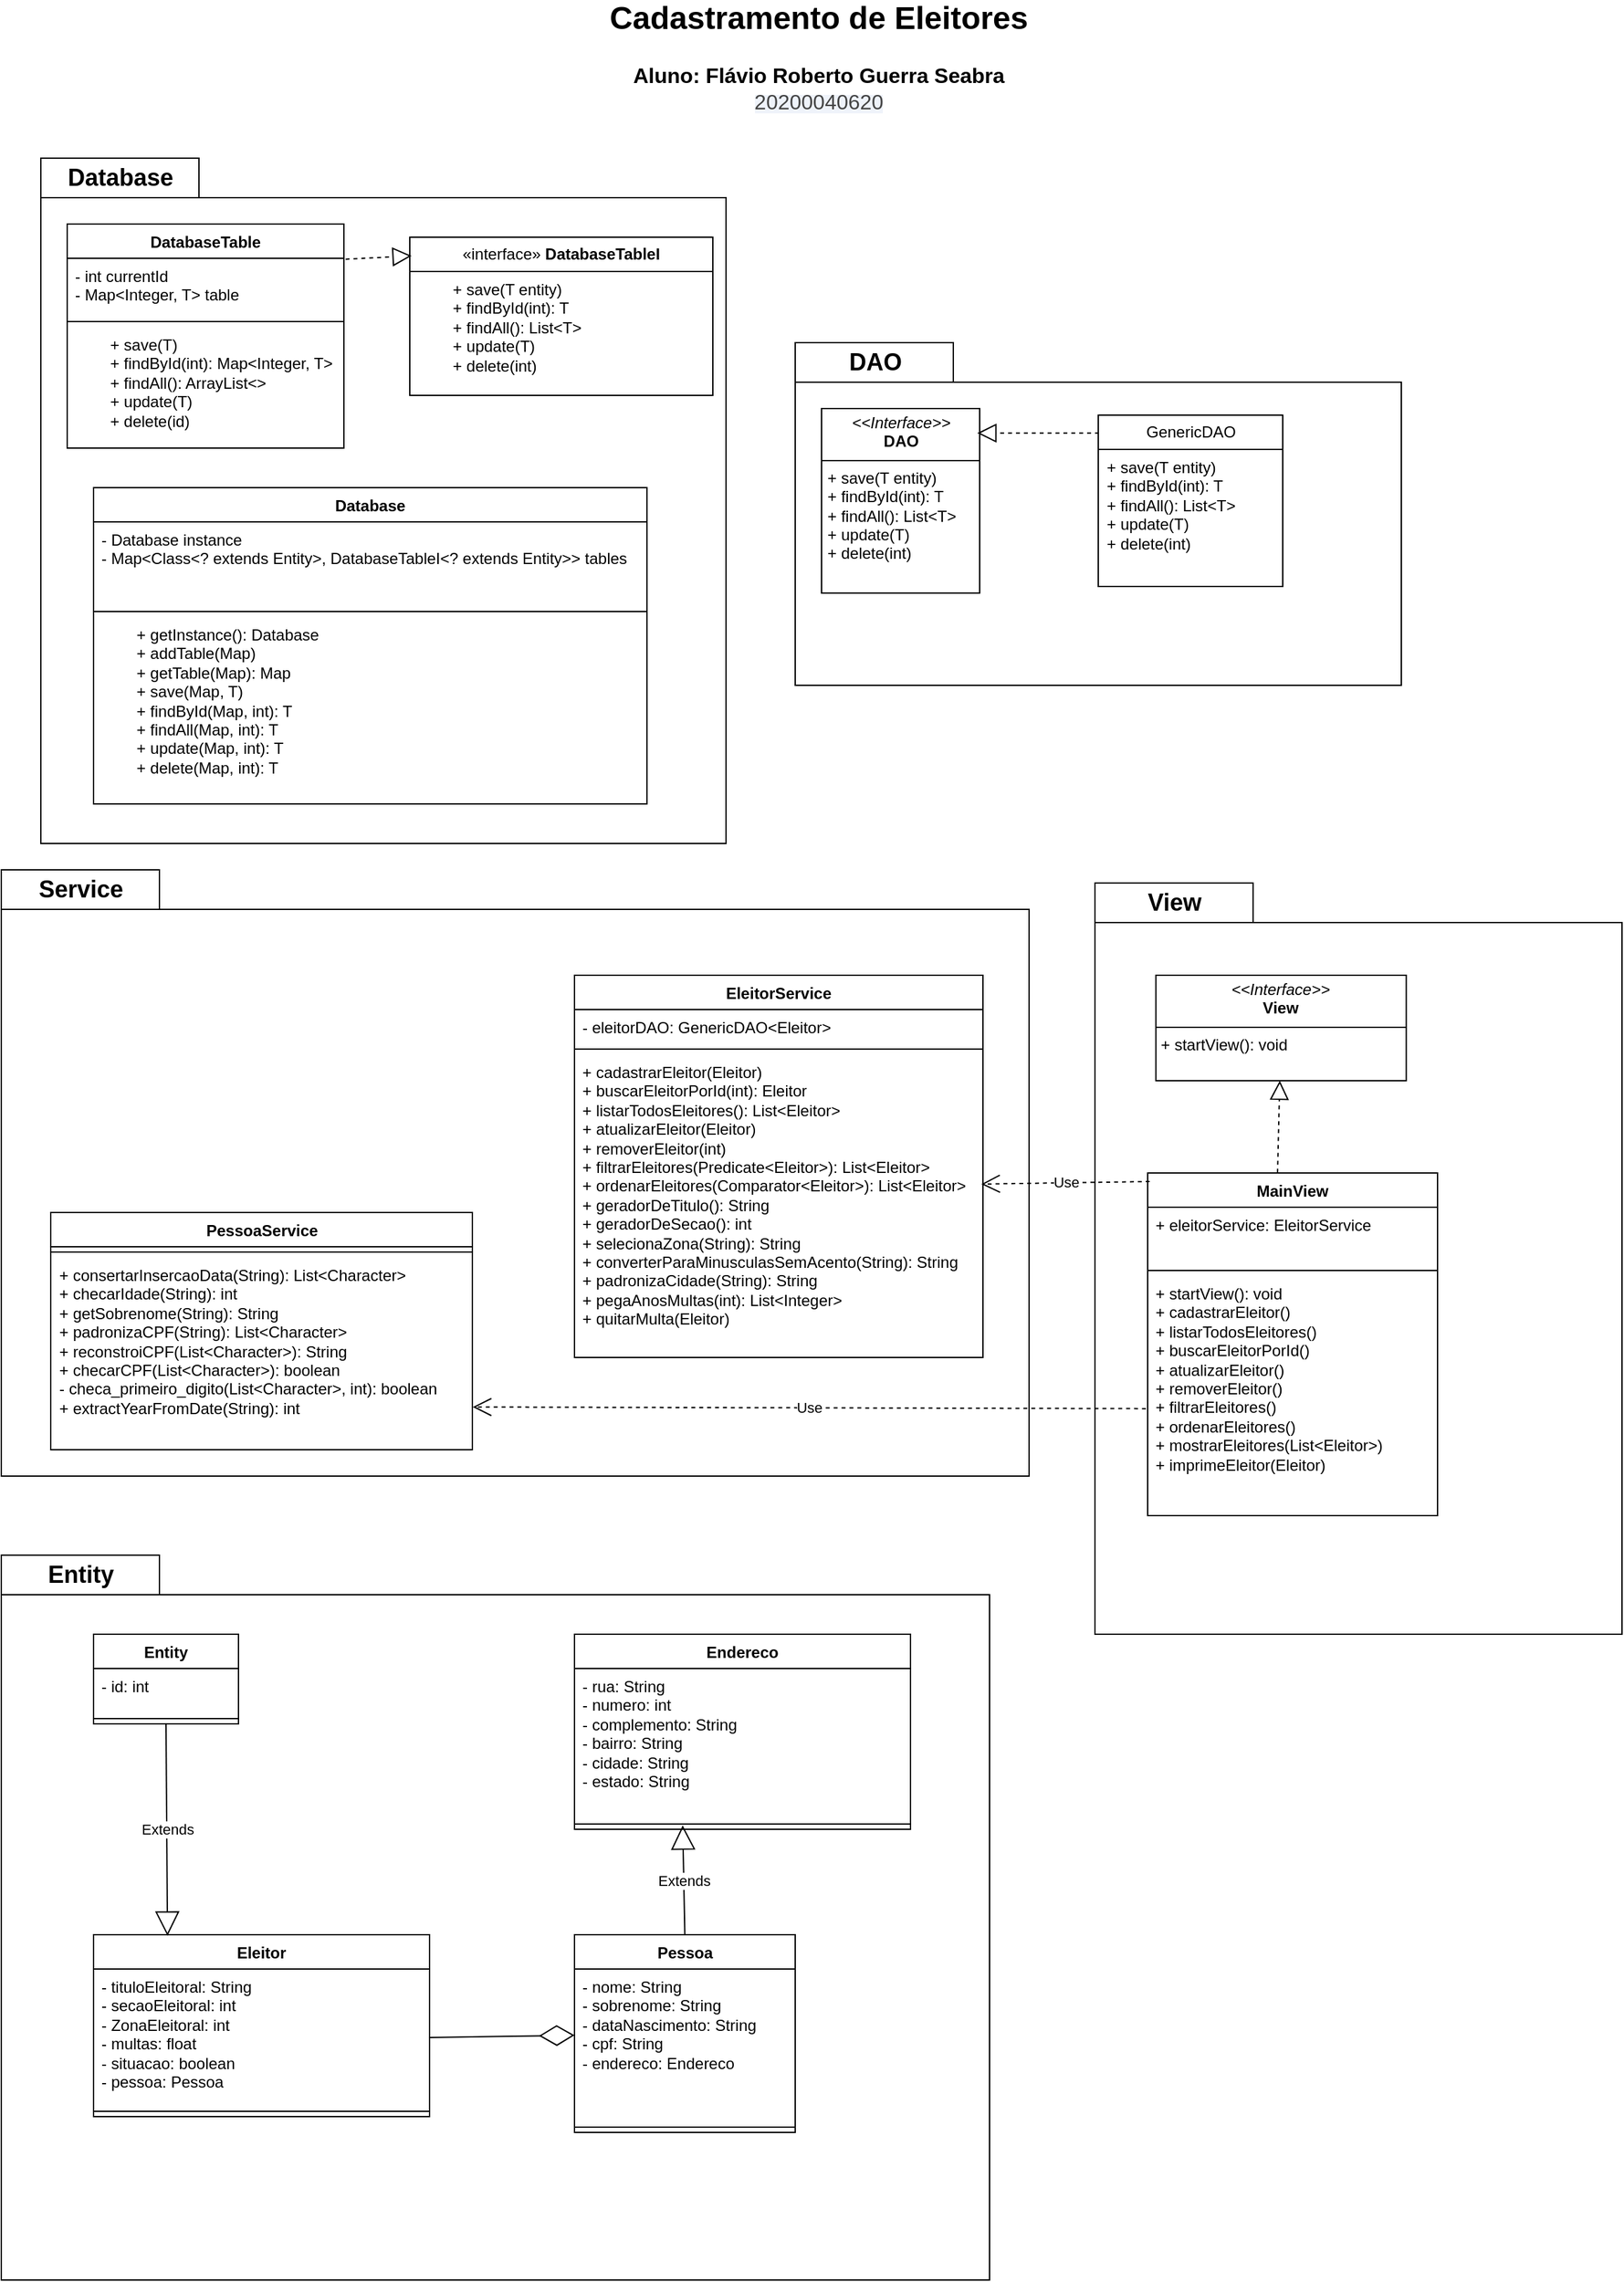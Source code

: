 <mxfile version="24.5.1" type="github">
  <diagram name="Page-1" id="c4acf3e9-155e-7222-9cf6-157b1a14988f">
    <mxGraphModel dx="1379" dy="981" grid="1" gridSize="10" guides="1" tooltips="1" connect="1" arrows="1" fold="1" page="1" pageScale="1" pageWidth="850" pageHeight="1100" background="none" math="0" shadow="0">
      <root>
        <mxCell id="0" />
        <mxCell id="1" parent="0" />
        <mxCell id="8PE0f_rZOpsU0MAKz3tB-1" value="" style="shape=folder;fontStyle=1;spacingTop=10;tabWidth=120;tabHeight=30;tabPosition=left;html=1;whiteSpace=wrap;" parent="1" vertex="1">
          <mxGeometry x="30" y="1280" width="750" height="550" as="geometry" />
        </mxCell>
        <mxCell id="8PE0f_rZOpsU0MAKz3tB-5" value="Entity" style="text;align=center;fontStyle=1;verticalAlign=middle;spacingLeft=3;spacingRight=3;strokeColor=none;rotatable=0;points=[[0,0.5],[1,0.5]];portConstraint=eastwest;html=1;fontSize=18;" parent="1" vertex="1">
          <mxGeometry x="30" y="1280" width="120" height="30" as="geometry" />
        </mxCell>
        <mxCell id="8PE0f_rZOpsU0MAKz3tB-10" value="Entity" style="swimlane;fontStyle=1;align=center;verticalAlign=top;childLayout=stackLayout;horizontal=1;startSize=26;horizontalStack=0;resizeParent=1;resizeParentMax=0;resizeLast=0;collapsible=1;marginBottom=0;whiteSpace=wrap;html=1;" parent="1" vertex="1">
          <mxGeometry x="100" y="1340" width="110" height="68" as="geometry">
            <mxRectangle x="50" y="70" width="70" height="30" as="alternateBounds" />
          </mxGeometry>
        </mxCell>
        <mxCell id="8PE0f_rZOpsU0MAKz3tB-11" value="&lt;div&gt;- id: int&lt;/div&gt;" style="text;strokeColor=none;fillColor=none;align=left;verticalAlign=top;spacingLeft=4;spacingRight=4;overflow=hidden;rotatable=0;points=[[0,0.5],[1,0.5]];portConstraint=eastwest;whiteSpace=wrap;html=1;" parent="8PE0f_rZOpsU0MAKz3tB-10" vertex="1">
          <mxGeometry y="26" width="110" height="34" as="geometry" />
        </mxCell>
        <mxCell id="8PE0f_rZOpsU0MAKz3tB-12" value="" style="line;strokeWidth=1;fillColor=none;align=left;verticalAlign=middle;spacingTop=-1;spacingLeft=3;spacingRight=3;rotatable=0;labelPosition=right;points=[];portConstraint=eastwest;strokeColor=inherit;" parent="8PE0f_rZOpsU0MAKz3tB-10" vertex="1">
          <mxGeometry y="60" width="110" height="8" as="geometry" />
        </mxCell>
        <mxCell id="8PE0f_rZOpsU0MAKz3tB-34" style="edgeStyle=orthogonalEdgeStyle;rounded=0;orthogonalLoop=1;jettySize=auto;html=1;exitX=1;exitY=0.5;exitDx=0;exitDy=0;" parent="8PE0f_rZOpsU0MAKz3tB-10" source="8PE0f_rZOpsU0MAKz3tB-11" target="8PE0f_rZOpsU0MAKz3tB-11" edge="1">
          <mxGeometry relative="1" as="geometry" />
        </mxCell>
        <mxCell id="8PE0f_rZOpsU0MAKz3tB-37" value="" style="shape=folder;fontStyle=1;spacingTop=10;tabWidth=120;tabHeight=30;tabPosition=left;html=1;whiteSpace=wrap;" parent="1" vertex="1">
          <mxGeometry x="60" y="220" width="520" height="520" as="geometry" />
        </mxCell>
        <mxCell id="8PE0f_rZOpsU0MAKz3tB-38" value="Database" style="text;align=center;fontStyle=1;verticalAlign=middle;spacingLeft=3;spacingRight=3;strokeColor=none;rotatable=0;points=[[0,0.5],[1,0.5]];portConstraint=eastwest;html=1;fontSize=18;" parent="1" vertex="1">
          <mxGeometry x="60" y="220" width="120" height="30" as="geometry" />
        </mxCell>
        <mxCell id="8PE0f_rZOpsU0MAKz3tB-48" value="«interface»&amp;nbsp;&lt;b&gt;DatabaseTableI&lt;/b&gt;" style="swimlane;fontStyle=0;childLayout=stackLayout;horizontal=1;startSize=26;fillColor=none;horizontalStack=0;resizeParent=1;resizeParentMax=0;resizeLast=0;collapsible=1;marginBottom=0;whiteSpace=wrap;html=1;" parent="1" vertex="1">
          <mxGeometry x="340" y="280" width="230" height="120" as="geometry" />
        </mxCell>
        <mxCell id="8PE0f_rZOpsU0MAKz3tB-49" value="&lt;div&gt;&amp;nbsp; &amp;nbsp; &amp;nbsp; &amp;nbsp; + save(T entity)&lt;/div&gt;&lt;div&gt;&amp;nbsp; &amp;nbsp; &amp;nbsp; &amp;nbsp; + findById(int): T&lt;/div&gt;&lt;div&gt;&amp;nbsp; &amp;nbsp; &amp;nbsp; &amp;nbsp; + findAll(): List&amp;lt;T&amp;gt;&lt;/div&gt;&lt;div&gt;&amp;nbsp; &amp;nbsp; &amp;nbsp; &amp;nbsp; + update(T)&lt;/div&gt;&lt;div&gt;&amp;nbsp; &amp;nbsp; &amp;nbsp; &amp;nbsp; + delete(int)&lt;/div&gt;" style="text;strokeColor=none;fillColor=none;align=left;verticalAlign=top;spacingLeft=4;spacingRight=4;overflow=hidden;rotatable=0;points=[[0,0.5],[1,0.5]];portConstraint=eastwest;whiteSpace=wrap;html=1;" parent="8PE0f_rZOpsU0MAKz3tB-48" vertex="1">
          <mxGeometry y="26" width="230" height="94" as="geometry" />
        </mxCell>
        <mxCell id="xp5hAYhYeYCrnmnaeZw4-1" value="DatabaseTable" style="swimlane;fontStyle=1;align=center;verticalAlign=top;childLayout=stackLayout;horizontal=1;startSize=26;horizontalStack=0;resizeParent=1;resizeParentMax=0;resizeLast=0;collapsible=1;marginBottom=0;whiteSpace=wrap;html=1;" parent="1" vertex="1">
          <mxGeometry x="80" y="270" width="210" height="170" as="geometry" />
        </mxCell>
        <mxCell id="xp5hAYhYeYCrnmnaeZw4-2" value="&lt;div&gt;- int currentId&lt;/div&gt;&lt;div&gt;- Map&amp;lt;Integer, T&amp;gt; table&lt;/div&gt;" style="text;strokeColor=none;fillColor=none;align=left;verticalAlign=top;spacingLeft=4;spacingRight=4;overflow=hidden;rotatable=0;points=[[0,0.5],[1,0.5]];portConstraint=eastwest;whiteSpace=wrap;html=1;" parent="xp5hAYhYeYCrnmnaeZw4-1" vertex="1">
          <mxGeometry y="26" width="210" height="44" as="geometry" />
        </mxCell>
        <mxCell id="xp5hAYhYeYCrnmnaeZw4-3" value="" style="line;strokeWidth=1;fillColor=none;align=left;verticalAlign=middle;spacingTop=-1;spacingLeft=3;spacingRight=3;rotatable=0;labelPosition=right;points=[];portConstraint=eastwest;strokeColor=inherit;" parent="xp5hAYhYeYCrnmnaeZw4-1" vertex="1">
          <mxGeometry y="70" width="210" height="8" as="geometry" />
        </mxCell>
        <mxCell id="xp5hAYhYeYCrnmnaeZw4-4" value="&lt;div&gt;&amp;nbsp; &amp;nbsp; &amp;nbsp; &amp;nbsp; + save(T)&lt;/div&gt;&lt;div&gt;&amp;nbsp; &amp;nbsp; &amp;nbsp; &amp;nbsp; + findById(int): Map&amp;lt;Integer, T&amp;gt;&lt;/div&gt;&lt;div&gt;&amp;nbsp; &amp;nbsp; &amp;nbsp; &amp;nbsp; + findAll(): ArrayList&amp;lt;&amp;gt;&lt;/div&gt;&lt;div&gt;&amp;nbsp; &amp;nbsp; &amp;nbsp; &amp;nbsp; + update(T)&lt;/div&gt;&lt;div&gt;&amp;nbsp; &amp;nbsp; &amp;nbsp; &amp;nbsp; + delete(id)&lt;/div&gt;" style="text;strokeColor=none;fillColor=none;align=left;verticalAlign=top;spacingLeft=4;spacingRight=4;overflow=hidden;rotatable=0;points=[[0,0.5],[1,0.5]];portConstraint=eastwest;whiteSpace=wrap;html=1;" parent="xp5hAYhYeYCrnmnaeZw4-1" vertex="1">
          <mxGeometry y="78" width="210" height="92" as="geometry" />
        </mxCell>
        <mxCell id="xp5hAYhYeYCrnmnaeZw4-5" value="" style="endArrow=block;dashed=1;endFill=0;endSize=12;html=1;rounded=0;exitX=1.006;exitY=0.157;exitDx=0;exitDy=0;exitPerimeter=0;entryX=0.006;entryY=0.118;entryDx=0;entryDy=0;entryPerimeter=0;" parent="1" source="xp5hAYhYeYCrnmnaeZw4-1" target="8PE0f_rZOpsU0MAKz3tB-48" edge="1">
          <mxGeometry width="160" relative="1" as="geometry">
            <mxPoint x="278" y="314" as="sourcePoint" />
            <mxPoint x="320" y="570" as="targetPoint" />
          </mxGeometry>
        </mxCell>
        <mxCell id="xp5hAYhYeYCrnmnaeZw4-10" value="Database" style="swimlane;fontStyle=1;align=center;verticalAlign=top;childLayout=stackLayout;horizontal=1;startSize=26;horizontalStack=0;resizeParent=1;resizeParentMax=0;resizeLast=0;collapsible=1;marginBottom=0;whiteSpace=wrap;html=1;" parent="1" vertex="1">
          <mxGeometry x="100" y="470" width="420" height="240" as="geometry" />
        </mxCell>
        <mxCell id="xp5hAYhYeYCrnmnaeZw4-11" value="- Database instance&lt;div&gt;- Map&amp;lt;Class&amp;lt;? extends Entity&amp;gt;, DatabaseTableI&amp;lt;? extends Entity&amp;gt;&amp;gt; tables&lt;br&gt;&lt;/div&gt;" style="text;strokeColor=none;fillColor=none;align=left;verticalAlign=top;spacingLeft=4;spacingRight=4;overflow=hidden;rotatable=0;points=[[0,0.5],[1,0.5]];portConstraint=eastwest;whiteSpace=wrap;html=1;" parent="xp5hAYhYeYCrnmnaeZw4-10" vertex="1">
          <mxGeometry y="26" width="420" height="64" as="geometry" />
        </mxCell>
        <mxCell id="xp5hAYhYeYCrnmnaeZw4-12" value="" style="line;strokeWidth=1;fillColor=none;align=left;verticalAlign=middle;spacingTop=-1;spacingLeft=3;spacingRight=3;rotatable=0;labelPosition=right;points=[];portConstraint=eastwest;strokeColor=inherit;" parent="xp5hAYhYeYCrnmnaeZw4-10" vertex="1">
          <mxGeometry y="90" width="420" height="8" as="geometry" />
        </mxCell>
        <mxCell id="xp5hAYhYeYCrnmnaeZw4-13" value="&lt;div&gt;&lt;div&gt;&amp;nbsp; &amp;nbsp; &amp;nbsp; &amp;nbsp; + getInstance(): Database&lt;/div&gt;&lt;div&gt;&amp;nbsp; &amp;nbsp; &amp;nbsp; &amp;nbsp; + addTable(Map)&lt;/div&gt;&lt;div&gt;&amp;nbsp; &amp;nbsp; &amp;nbsp; &amp;nbsp; + getTable(Map): Map&lt;/div&gt;&lt;div&gt;&amp;nbsp; &amp;nbsp; &amp;nbsp; &amp;nbsp; + save(Map, T)&lt;/div&gt;&lt;div&gt;&amp;nbsp; &amp;nbsp; &amp;nbsp; &amp;nbsp; + findById(Map, int): T&lt;/div&gt;&lt;div&gt;&amp;nbsp; &amp;nbsp; &amp;nbsp; &amp;nbsp; + findAll(Map, int): T&lt;/div&gt;&lt;div&gt;&amp;nbsp; &amp;nbsp; &amp;nbsp; &amp;nbsp; + update(Map, int): T&lt;/div&gt;&lt;div&gt;&amp;nbsp; &amp;nbsp; &amp;nbsp; &amp;nbsp; + delete(Map, int): T&lt;/div&gt;&lt;/div&gt;" style="text;strokeColor=none;fillColor=none;align=left;verticalAlign=top;spacingLeft=4;spacingRight=4;overflow=hidden;rotatable=0;points=[[0,0.5],[1,0.5]];portConstraint=eastwest;whiteSpace=wrap;html=1;" parent="xp5hAYhYeYCrnmnaeZw4-10" vertex="1">
          <mxGeometry y="98" width="420" height="142" as="geometry" />
        </mxCell>
        <mxCell id="xp5hAYhYeYCrnmnaeZw4-16" value="" style="shape=folder;fontStyle=1;spacingTop=10;tabWidth=120;tabHeight=30;tabPosition=left;html=1;whiteSpace=wrap;" parent="1" vertex="1">
          <mxGeometry x="632.5" y="360" width="460" height="260" as="geometry" />
        </mxCell>
        <mxCell id="xp5hAYhYeYCrnmnaeZw4-17" value="DAO" style="text;align=center;fontStyle=1;verticalAlign=middle;spacingLeft=3;spacingRight=3;strokeColor=none;rotatable=0;points=[[0,0.5],[1,0.5]];portConstraint=eastwest;html=1;fontSize=18;" parent="1" vertex="1">
          <mxGeometry x="632.5" y="360" width="120" height="30" as="geometry" />
        </mxCell>
        <mxCell id="xp5hAYhYeYCrnmnaeZw4-22" value="&lt;p style=&quot;margin:0px;margin-top:4px;text-align:center;&quot;&gt;&lt;i&gt;&amp;lt;&amp;lt;Interface&amp;gt;&amp;gt;&lt;/i&gt;&lt;br&gt;&lt;b&gt;DAO&lt;/b&gt;&lt;/p&gt;&lt;hr size=&quot;1&quot; style=&quot;border-style:solid;&quot;&gt;&lt;p style=&quot;margin:0px;margin-left:4px;&quot;&gt;+ save(T entity)&lt;/p&gt;&lt;p style=&quot;margin:0px;margin-left:4px;&quot;&gt;+ findById(int): T&lt;/p&gt;&lt;p style=&quot;margin:0px;margin-left:4px;&quot;&gt;+ findAll(): List&amp;lt;T&amp;gt;&lt;/p&gt;&lt;p style=&quot;margin:0px;margin-left:4px;&quot;&gt;+ update(T)&lt;/p&gt;&lt;p style=&quot;margin:0px;margin-left:4px;&quot;&gt;+ delete(int)&lt;/p&gt;" style="verticalAlign=top;align=left;overflow=fill;html=1;whiteSpace=wrap;" parent="1" vertex="1">
          <mxGeometry x="652.5" y="410" width="120" height="140" as="geometry" />
        </mxCell>
        <mxCell id="xp5hAYhYeYCrnmnaeZw4-25" value="" style="shape=folder;fontStyle=1;spacingTop=10;tabWidth=120;tabHeight=30;tabPosition=left;html=1;whiteSpace=wrap;" parent="1" vertex="1">
          <mxGeometry x="860" y="770" width="400" height="570" as="geometry" />
        </mxCell>
        <mxCell id="xp5hAYhYeYCrnmnaeZw4-26" value="View" style="text;align=center;fontStyle=1;verticalAlign=middle;spacingLeft=3;spacingRight=3;strokeColor=none;rotatable=0;points=[[0,0.5],[1,0.5]];portConstraint=eastwest;html=1;fontSize=18;" parent="1" vertex="1">
          <mxGeometry x="860" y="770" width="120" height="30" as="geometry" />
        </mxCell>
        <mxCell id="xp5hAYhYeYCrnmnaeZw4-30" value="&lt;p style=&quot;margin:0px;margin-top:4px;text-align:center;&quot;&gt;&lt;i&gt;&amp;lt;&amp;lt;Interface&amp;gt;&amp;gt;&lt;/i&gt;&lt;br&gt;&lt;b&gt;View&lt;/b&gt;&lt;/p&gt;&lt;hr size=&quot;1&quot; style=&quot;border-style:solid;&quot;&gt;&lt;p style=&quot;margin:0px;margin-left:4px;&quot;&gt;+ startView(): void&lt;br&gt;&lt;br&gt;&lt;/p&gt;" style="verticalAlign=top;align=left;overflow=fill;html=1;whiteSpace=wrap;" parent="1" vertex="1">
          <mxGeometry x="906.25" y="840" width="190" height="80" as="geometry" />
        </mxCell>
        <mxCell id="xp5hAYhYeYCrnmnaeZw4-31" value="MainView" style="swimlane;fontStyle=1;align=center;verticalAlign=top;childLayout=stackLayout;horizontal=1;startSize=26;horizontalStack=0;resizeParent=1;resizeParentMax=0;resizeLast=0;collapsible=1;marginBottom=0;whiteSpace=wrap;html=1;" parent="1" vertex="1">
          <mxGeometry x="900" y="990" width="220" height="260" as="geometry" />
        </mxCell>
        <mxCell id="xp5hAYhYeYCrnmnaeZw4-32" value="+ eleitorService: EleitorService" style="text;strokeColor=none;fillColor=none;align=left;verticalAlign=top;spacingLeft=4;spacingRight=4;overflow=hidden;rotatable=0;points=[[0,0.5],[1,0.5]];portConstraint=eastwest;whiteSpace=wrap;html=1;" parent="xp5hAYhYeYCrnmnaeZw4-31" vertex="1">
          <mxGeometry y="26" width="220" height="44" as="geometry" />
        </mxCell>
        <mxCell id="xp5hAYhYeYCrnmnaeZw4-33" value="" style="line;strokeWidth=1;fillColor=none;align=left;verticalAlign=middle;spacingTop=-1;spacingLeft=3;spacingRight=3;rotatable=0;labelPosition=right;points=[];portConstraint=eastwest;strokeColor=inherit;" parent="xp5hAYhYeYCrnmnaeZw4-31" vertex="1">
          <mxGeometry y="70" width="220" height="8" as="geometry" />
        </mxCell>
        <mxCell id="xp5hAYhYeYCrnmnaeZw4-34" value="+ startView(): void&lt;div&gt;+ cadastrarEleitor()&lt;/div&gt;&lt;div&gt;+&amp;nbsp;listarTodosEleitores()&lt;/div&gt;&lt;div&gt;+&amp;nbsp;buscarEleitorPorId()&lt;/div&gt;&lt;div&gt;+&amp;nbsp;atualizarEleitor()&lt;/div&gt;&lt;div&gt;+&amp;nbsp;removerEleitor()&lt;/div&gt;&lt;div&gt;+&amp;nbsp;filtrarEleitores()&lt;/div&gt;&lt;div&gt;+&amp;nbsp;ordenarEleitores()&lt;/div&gt;&lt;div&gt;+&amp;nbsp;mostrarEleitores(List&amp;lt;Eleitor&amp;gt;)&lt;/div&gt;&lt;div&gt;+&amp;nbsp;imprimeEleitor(Eleitor)&lt;/div&gt;" style="text;strokeColor=none;fillColor=none;align=left;verticalAlign=top;spacingLeft=4;spacingRight=4;overflow=hidden;rotatable=0;points=[[0,0.5],[1,0.5]];portConstraint=eastwest;whiteSpace=wrap;html=1;" parent="xp5hAYhYeYCrnmnaeZw4-31" vertex="1">
          <mxGeometry y="78" width="220" height="182" as="geometry" />
        </mxCell>
        <mxCell id="T5ZtFqDNl6Q1SGfDSeOU-1" value="" style="shape=folder;fontStyle=1;spacingTop=10;tabWidth=120;tabHeight=30;tabPosition=left;html=1;whiteSpace=wrap;" parent="1" vertex="1">
          <mxGeometry x="30" y="760" width="780" height="460" as="geometry" />
        </mxCell>
        <mxCell id="T5ZtFqDNl6Q1SGfDSeOU-2" value="Service" style="text;align=center;fontStyle=1;verticalAlign=middle;spacingLeft=3;spacingRight=3;strokeColor=none;rotatable=0;points=[[0,0.5],[1,0.5]];portConstraint=eastwest;html=1;fontSize=18;" parent="1" vertex="1">
          <mxGeometry x="30" y="760" width="120" height="30" as="geometry" />
        </mxCell>
        <mxCell id="LJyH4a9cb_VZGT525mYc-2" value="Eleitor" style="swimlane;fontStyle=1;align=center;verticalAlign=top;childLayout=stackLayout;horizontal=1;startSize=26;horizontalStack=0;resizeParent=1;resizeParentMax=0;resizeLast=0;collapsible=1;marginBottom=0;whiteSpace=wrap;html=1;" parent="1" vertex="1">
          <mxGeometry x="100" y="1568" width="255" height="138" as="geometry" />
        </mxCell>
        <mxCell id="LJyH4a9cb_VZGT525mYc-3" value="- tituloEleitoral: String&lt;div&gt;- secaoEleitoral: int&lt;div&gt;&lt;div&gt;- ZonaEleitoral: int&lt;br&gt;&lt;/div&gt;&lt;/div&gt;&lt;/div&gt;&lt;div&gt;- multas: float&lt;/div&gt;&lt;div&gt;- situacao: boolean&lt;/div&gt;&lt;div&gt;- pessoa: Pessoa&lt;/div&gt;&lt;div&gt;&lt;br&gt;&lt;/div&gt;" style="text;strokeColor=none;fillColor=none;align=left;verticalAlign=top;spacingLeft=4;spacingRight=4;overflow=hidden;rotatable=0;points=[[0,0.5],[1,0.5]];portConstraint=eastwest;whiteSpace=wrap;html=1;" parent="LJyH4a9cb_VZGT525mYc-2" vertex="1">
          <mxGeometry y="26" width="255" height="104" as="geometry" />
        </mxCell>
        <mxCell id="LJyH4a9cb_VZGT525mYc-4" value="" style="line;strokeWidth=1;fillColor=none;align=left;verticalAlign=middle;spacingTop=-1;spacingLeft=3;spacingRight=3;rotatable=0;labelPosition=right;points=[];portConstraint=eastwest;strokeColor=inherit;" parent="LJyH4a9cb_VZGT525mYc-2" vertex="1">
          <mxGeometry y="130" width="255" height="8" as="geometry" />
        </mxCell>
        <mxCell id="LJyH4a9cb_VZGT525mYc-6" value="Pessoa" style="swimlane;fontStyle=1;align=center;verticalAlign=top;childLayout=stackLayout;horizontal=1;startSize=26;horizontalStack=0;resizeParent=1;resizeParentMax=0;resizeLast=0;collapsible=1;marginBottom=0;whiteSpace=wrap;html=1;" parent="1" vertex="1">
          <mxGeometry x="465" y="1568" width="167.5" height="150" as="geometry" />
        </mxCell>
        <mxCell id="LJyH4a9cb_VZGT525mYc-7" value="&lt;div&gt;- nome: String&lt;/div&gt;&lt;div&gt;- sobrenome: String&lt;/div&gt;&lt;div&gt;- dataNascimento: String&lt;/div&gt;&lt;div&gt;- cpf: String&lt;/div&gt;&lt;div&gt;- endereco: Endereco&lt;/div&gt;" style="text;strokeColor=none;fillColor=none;align=left;verticalAlign=top;spacingLeft=4;spacingRight=4;overflow=hidden;rotatable=0;points=[[0,0.5],[1,0.5]];portConstraint=eastwest;whiteSpace=wrap;html=1;" parent="LJyH4a9cb_VZGT525mYc-6" vertex="1">
          <mxGeometry y="26" width="167.5" height="116" as="geometry" />
        </mxCell>
        <mxCell id="LJyH4a9cb_VZGT525mYc-8" value="" style="line;strokeWidth=1;fillColor=none;align=left;verticalAlign=middle;spacingTop=-1;spacingLeft=3;spacingRight=3;rotatable=0;labelPosition=right;points=[];portConstraint=eastwest;strokeColor=inherit;" parent="LJyH4a9cb_VZGT525mYc-6" vertex="1">
          <mxGeometry y="142" width="167.5" height="8" as="geometry" />
        </mxCell>
        <mxCell id="LJyH4a9cb_VZGT525mYc-9" value="Endereco" style="swimlane;fontStyle=1;align=center;verticalAlign=top;childLayout=stackLayout;horizontal=1;startSize=26;horizontalStack=0;resizeParent=1;resizeParentMax=0;resizeLast=0;collapsible=1;marginBottom=0;whiteSpace=wrap;html=1;" parent="1" vertex="1">
          <mxGeometry x="465" y="1340" width="255" height="148" as="geometry" />
        </mxCell>
        <mxCell id="LJyH4a9cb_VZGT525mYc-10" value="&lt;div&gt;- rua: String&lt;/div&gt;&lt;div&gt;- numero: int&lt;/div&gt;&lt;div&gt;- complemento: String&lt;/div&gt;&lt;div&gt;- bairro: String&lt;/div&gt;&lt;div&gt;- cidade: String&lt;/div&gt;&lt;div&gt;- estado: String&lt;/div&gt;" style="text;strokeColor=none;fillColor=none;align=left;verticalAlign=top;spacingLeft=4;spacingRight=4;overflow=hidden;rotatable=0;points=[[0,0.5],[1,0.5]];portConstraint=eastwest;whiteSpace=wrap;html=1;" parent="LJyH4a9cb_VZGT525mYc-9" vertex="1">
          <mxGeometry y="26" width="255" height="114" as="geometry" />
        </mxCell>
        <mxCell id="LJyH4a9cb_VZGT525mYc-11" value="" style="line;strokeWidth=1;fillColor=none;align=left;verticalAlign=middle;spacingTop=-1;spacingLeft=3;spacingRight=3;rotatable=0;labelPosition=right;points=[];portConstraint=eastwest;strokeColor=inherit;" parent="LJyH4a9cb_VZGT525mYc-9" vertex="1">
          <mxGeometry y="140" width="255" height="8" as="geometry" />
        </mxCell>
        <mxCell id="AyPO0VlnUYZkrDTRSXaq-1" value="Extends" style="endArrow=block;endSize=16;endFill=0;html=1;rounded=0;exitX=0.5;exitY=0;exitDx=0;exitDy=0;entryX=0.322;entryY=0.625;entryDx=0;entryDy=0;entryPerimeter=0;" parent="1" source="LJyH4a9cb_VZGT525mYc-6" target="LJyH4a9cb_VZGT525mYc-11" edge="1">
          <mxGeometry width="160" relative="1" as="geometry">
            <mxPoint x="553" y="1530" as="sourcePoint" />
            <mxPoint x="630" y="1470" as="targetPoint" />
          </mxGeometry>
        </mxCell>
        <mxCell id="AyPO0VlnUYZkrDTRSXaq-4" value="Extends" style="endArrow=block;endSize=16;endFill=0;html=1;rounded=0;exitX=0.5;exitY=1;exitDx=0;exitDy=0;entryX=0.22;entryY=0.006;entryDx=0;entryDy=0;entryPerimeter=0;" parent="1" source="8PE0f_rZOpsU0MAKz3tB-10" target="LJyH4a9cb_VZGT525mYc-2" edge="1">
          <mxGeometry width="160" relative="1" as="geometry">
            <mxPoint x="206.5" y="1405" as="sourcePoint" />
            <mxPoint x="342.5" y="1370" as="targetPoint" />
          </mxGeometry>
        </mxCell>
        <mxCell id="69k5Sraa0QxvDpWwaZcU-1" value="" style="endArrow=diamondThin;endFill=0;endSize=24;html=1;rounded=0;exitX=1;exitY=0.5;exitDx=0;exitDy=0;" edge="1" parent="1" source="LJyH4a9cb_VZGT525mYc-3" target="LJyH4a9cb_VZGT525mYc-6">
          <mxGeometry width="160" relative="1" as="geometry">
            <mxPoint x="380" y="1610" as="sourcePoint" />
            <mxPoint x="540" y="1610" as="targetPoint" />
          </mxGeometry>
        </mxCell>
        <mxCell id="69k5Sraa0QxvDpWwaZcU-3" value="" style="endArrow=block;dashed=1;endFill=0;endSize=12;html=1;rounded=0;exitX=0.448;exitY=-0.001;exitDx=0;exitDy=0;exitPerimeter=0;" edge="1" parent="1" source="xp5hAYhYeYCrnmnaeZw4-31" target="xp5hAYhYeYCrnmnaeZw4-30">
          <mxGeometry width="160" relative="1" as="geometry">
            <mxPoint x="810" y="950" as="sourcePoint" />
            <mxPoint x="750" y="950" as="targetPoint" />
          </mxGeometry>
        </mxCell>
        <mxCell id="69k5Sraa0QxvDpWwaZcU-4" value="EleitorService" style="swimlane;fontStyle=1;align=center;verticalAlign=top;childLayout=stackLayout;horizontal=1;startSize=26;horizontalStack=0;resizeParent=1;resizeParentMax=0;resizeLast=0;collapsible=1;marginBottom=0;whiteSpace=wrap;html=1;" vertex="1" parent="1">
          <mxGeometry x="465" y="840" width="310" height="290" as="geometry" />
        </mxCell>
        <mxCell id="69k5Sraa0QxvDpWwaZcU-5" value="-&amp;nbsp;eleitorDAO:&amp;nbsp;GenericDAO&amp;lt;Eleitor&amp;gt;" style="text;strokeColor=none;fillColor=none;align=left;verticalAlign=top;spacingLeft=4;spacingRight=4;overflow=hidden;rotatable=0;points=[[0,0.5],[1,0.5]];portConstraint=eastwest;whiteSpace=wrap;html=1;" vertex="1" parent="69k5Sraa0QxvDpWwaZcU-4">
          <mxGeometry y="26" width="310" height="26" as="geometry" />
        </mxCell>
        <mxCell id="69k5Sraa0QxvDpWwaZcU-6" value="" style="line;strokeWidth=1;fillColor=none;align=left;verticalAlign=middle;spacingTop=-1;spacingLeft=3;spacingRight=3;rotatable=0;labelPosition=right;points=[];portConstraint=eastwest;strokeColor=inherit;" vertex="1" parent="69k5Sraa0QxvDpWwaZcU-4">
          <mxGeometry y="52" width="310" height="8" as="geometry" />
        </mxCell>
        <mxCell id="69k5Sraa0QxvDpWwaZcU-7" value="+&amp;nbsp;cadastrarEleitor(Eleitor)&lt;div&gt;+&amp;nbsp;buscarEleitorPorId(int): Eleitor&lt;/div&gt;&lt;div&gt;+&amp;nbsp;listarTodosEleitores():&amp;nbsp;List&amp;lt;Eleitor&amp;gt;&lt;/div&gt;&lt;div&gt;+&amp;nbsp;atualizarEleitor(Eleitor)&lt;/div&gt;&lt;div&gt;+&amp;nbsp;removerEleitor(int)&lt;/div&gt;&lt;div&gt;+&amp;nbsp;filtrarEleitores(Predicate&amp;lt;Eleitor&amp;gt;):&amp;nbsp;&lt;span style=&quot;background-color: initial;&quot;&gt;List&amp;lt;Eleitor&amp;gt;&lt;/span&gt;&lt;/div&gt;&lt;div&gt;&lt;span style=&quot;background-color: initial;&quot;&gt;+&amp;nbsp;&lt;/span&gt;&lt;span style=&quot;background-color: initial;&quot;&gt;ordenarEleitores(Comparator&amp;lt;Eleitor&amp;gt;):&amp;nbsp;&lt;/span&gt;&lt;span style=&quot;background-color: initial;&quot;&gt;List&amp;lt;Eleitor&amp;gt;&lt;/span&gt;&lt;/div&gt;&lt;div&gt;&lt;span style=&quot;background-color: initial;&quot;&gt;+&amp;nbsp;&lt;/span&gt;&lt;span style=&quot;background-color: initial;&quot;&gt;geradorDeTitulo(): String&lt;/span&gt;&lt;/div&gt;&lt;div&gt;&lt;span style=&quot;background-color: initial;&quot;&gt;+&amp;nbsp;&lt;/span&gt;&lt;span style=&quot;background-color: initial;&quot;&gt;geradorDeSecao(): int&lt;/span&gt;&lt;/div&gt;&lt;div&gt;&lt;span style=&quot;background-color: initial;&quot;&gt;+&amp;nbsp;&lt;/span&gt;&lt;span style=&quot;background-color: initial;&quot;&gt;selecionaZona(String): String&lt;/span&gt;&lt;/div&gt;&lt;div&gt;&lt;span style=&quot;background-color: initial;&quot;&gt;+&amp;nbsp;&lt;/span&gt;&lt;span style=&quot;background-color: initial;&quot;&gt;converterParaMinusculasSemAcento(String): String&lt;/span&gt;&lt;/div&gt;&lt;div&gt;&lt;span style=&quot;background-color: initial;&quot;&gt;+&amp;nbsp;&lt;/span&gt;&lt;span style=&quot;background-color: initial;&quot;&gt;padronizaCidade(String): String&lt;/span&gt;&lt;/div&gt;&lt;div&gt;&lt;span style=&quot;background-color: initial;&quot;&gt;+&amp;nbsp;&lt;/span&gt;&lt;span style=&quot;background-color: initial;&quot;&gt;pegaAnosMultas(int):&amp;nbsp;&lt;/span&gt;&lt;span style=&quot;background-color: initial;&quot;&gt;List&amp;lt;Integer&amp;gt;&lt;/span&gt;&lt;/div&gt;&lt;div&gt;&lt;span style=&quot;background-color: initial;&quot;&gt;+&amp;nbsp;&lt;/span&gt;&lt;span style=&quot;background-color: initial;&quot;&gt;quitarMulta(Eleitor)&lt;/span&gt;&lt;/div&gt;" style="text;strokeColor=none;fillColor=none;align=left;verticalAlign=top;spacingLeft=4;spacingRight=4;overflow=hidden;rotatable=0;points=[[0,0.5],[1,0.5]];portConstraint=eastwest;whiteSpace=wrap;html=1;" vertex="1" parent="69k5Sraa0QxvDpWwaZcU-4">
          <mxGeometry y="60" width="310" height="230" as="geometry" />
        </mxCell>
        <mxCell id="69k5Sraa0QxvDpWwaZcU-8" value="PessoaService" style="swimlane;fontStyle=1;align=center;verticalAlign=top;childLayout=stackLayout;horizontal=1;startSize=26;horizontalStack=0;resizeParent=1;resizeParentMax=0;resizeLast=0;collapsible=1;marginBottom=0;whiteSpace=wrap;html=1;" vertex="1" parent="1">
          <mxGeometry x="67.5" y="1020" width="320" height="180" as="geometry" />
        </mxCell>
        <mxCell id="69k5Sraa0QxvDpWwaZcU-10" value="" style="line;strokeWidth=1;fillColor=none;align=left;verticalAlign=middle;spacingTop=-1;spacingLeft=3;spacingRight=3;rotatable=0;labelPosition=right;points=[];portConstraint=eastwest;strokeColor=inherit;" vertex="1" parent="69k5Sraa0QxvDpWwaZcU-8">
          <mxGeometry y="26" width="320" height="8" as="geometry" />
        </mxCell>
        <mxCell id="69k5Sraa0QxvDpWwaZcU-11" value="+ consertarInsercaoData(String):&amp;nbsp;List&amp;lt;Character&amp;gt;&lt;div&gt;+&amp;nbsp;checarIdade(String): int&lt;/div&gt;&lt;div&gt;+&amp;nbsp;getSobrenome(String): String&lt;/div&gt;&lt;div&gt;&lt;span style=&quot;background-color: initial;&quot;&gt;+&amp;nbsp;&lt;/span&gt;&lt;span style=&quot;background-color: initial;&quot;&gt;padronizaCPF(String):&amp;nbsp;&lt;/span&gt;&lt;span style=&quot;background-color: initial;&quot;&gt;List&amp;lt;Character&amp;gt;&lt;/span&gt;&lt;/div&gt;&lt;div&gt;+&amp;nbsp;reconstroiCPF(List&amp;lt;Character&amp;gt;): String&lt;/div&gt;&lt;div&gt;+&amp;nbsp;&lt;span style=&quot;background-color: initial;&quot;&gt;checarCPF(List&amp;lt;Character&amp;gt;): boolean&lt;/span&gt;&lt;/div&gt;&lt;div&gt;&lt;span style=&quot;background-color: initial;&quot;&gt;-&amp;nbsp;&lt;/span&gt;&lt;span style=&quot;background-color: initial;&quot;&gt;checa_primeiro_digito(List&amp;lt;Character&amp;gt;, int): boolean&lt;/span&gt;&lt;/div&gt;&lt;div&gt;&lt;div&gt;+&amp;nbsp;extractYearFromDate(String): int&lt;/div&gt;&lt;/div&gt;" style="text;strokeColor=none;fillColor=none;align=left;verticalAlign=top;spacingLeft=4;spacingRight=4;overflow=hidden;rotatable=0;points=[[0,0.5],[1,0.5]];portConstraint=eastwest;whiteSpace=wrap;html=1;" vertex="1" parent="69k5Sraa0QxvDpWwaZcU-8">
          <mxGeometry y="34" width="320" height="146" as="geometry" />
        </mxCell>
        <mxCell id="69k5Sraa0QxvDpWwaZcU-13" value="Use" style="endArrow=open;endSize=12;dashed=1;html=1;rounded=0;exitX=0.007;exitY=0.025;exitDx=0;exitDy=0;exitPerimeter=0;entryX=0.996;entryY=0.428;entryDx=0;entryDy=0;entryPerimeter=0;" edge="1" parent="1" source="xp5hAYhYeYCrnmnaeZw4-31" target="69k5Sraa0QxvDpWwaZcU-7">
          <mxGeometry width="160" relative="1" as="geometry">
            <mxPoint x="690" y="980" as="sourcePoint" />
            <mxPoint x="850" y="980" as="targetPoint" />
          </mxGeometry>
        </mxCell>
        <mxCell id="69k5Sraa0QxvDpWwaZcU-14" value="Use" style="endArrow=open;endSize=12;dashed=1;html=1;rounded=0;exitX=-0.006;exitY=0.554;exitDx=0;exitDy=0;exitPerimeter=0;entryX=1.001;entryY=0.778;entryDx=0;entryDy=0;entryPerimeter=0;" edge="1" parent="1" source="xp5hAYhYeYCrnmnaeZw4-34" target="69k5Sraa0QxvDpWwaZcU-11">
          <mxGeometry width="160" relative="1" as="geometry">
            <mxPoint x="887.5" y="1174" as="sourcePoint" />
            <mxPoint x="762.5" y="1170" as="targetPoint" />
          </mxGeometry>
        </mxCell>
        <mxCell id="69k5Sraa0QxvDpWwaZcU-15" value="GenericDAO" style="swimlane;fontStyle=0;childLayout=stackLayout;horizontal=1;startSize=26;fillColor=none;horizontalStack=0;resizeParent=1;resizeParentMax=0;resizeLast=0;collapsible=1;marginBottom=0;whiteSpace=wrap;html=1;" vertex="1" parent="1">
          <mxGeometry x="862.5" y="415" width="140" height="130" as="geometry" />
        </mxCell>
        <mxCell id="69k5Sraa0QxvDpWwaZcU-16" value="&lt;div&gt;+ save(T entity)&lt;/div&gt;&lt;div&gt;+ findById(int): T&lt;/div&gt;&lt;div&gt;+ findAll(): List&amp;lt;T&amp;gt;&lt;/div&gt;&lt;div&gt;+ update(T)&lt;/div&gt;&lt;div&gt;+ delete(int)&lt;/div&gt;" style="text;strokeColor=none;fillColor=none;align=left;verticalAlign=top;spacingLeft=4;spacingRight=4;overflow=hidden;rotatable=0;points=[[0,0.5],[1,0.5]];portConstraint=eastwest;whiteSpace=wrap;html=1;" vertex="1" parent="69k5Sraa0QxvDpWwaZcU-15">
          <mxGeometry y="26" width="140" height="104" as="geometry" />
        </mxCell>
        <mxCell id="69k5Sraa0QxvDpWwaZcU-19" value="" style="endArrow=block;dashed=1;endFill=0;endSize=12;html=1;rounded=0;exitX=0.004;exitY=0.105;exitDx=0;exitDy=0;exitPerimeter=0;entryX=0.985;entryY=0.133;entryDx=0;entryDy=0;entryPerimeter=0;" edge="1" parent="1" source="69k5Sraa0QxvDpWwaZcU-15" target="xp5hAYhYeYCrnmnaeZw4-22">
          <mxGeometry width="160" relative="1" as="geometry">
            <mxPoint x="902.5" y="610" as="sourcePoint" />
            <mxPoint x="1062.5" y="610" as="targetPoint" />
          </mxGeometry>
        </mxCell>
        <mxCell id="69k5Sraa0QxvDpWwaZcU-20" value="&lt;font style=&quot;font-size: 24px;&quot;&gt;Cadastramento de Eleitores&lt;/font&gt;&lt;div&gt;&lt;font size=&quot;3&quot;&gt;&lt;br&gt;&lt;/font&gt;&lt;/div&gt;&lt;div&gt;&lt;font size=&quot;3&quot;&gt;Aluno: Flávio Roberto Guerra Seabra&lt;/font&gt;&lt;/div&gt;&lt;div&gt;&lt;span style=&quot;color: rgb(68, 68, 68); font-family: Verdana, sans-serif; font-weight: 400; text-align: left; text-wrap: wrap; background-color: rgb(239, 243, 250);&quot;&gt;&lt;font size=&quot;3&quot;&gt;20200040620&lt;/font&gt;&lt;/span&gt;&lt;br&gt;&lt;/div&gt;" style="text;align=center;fontStyle=1;verticalAlign=middle;spacingLeft=3;spacingRight=3;strokeColor=none;rotatable=0;points=[[0,0.5],[1,0.5]];portConstraint=eastwest;html=1;" vertex="1" parent="1">
          <mxGeometry x="610" y="130" width="80" height="26" as="geometry" />
        </mxCell>
      </root>
    </mxGraphModel>
  </diagram>
</mxfile>
